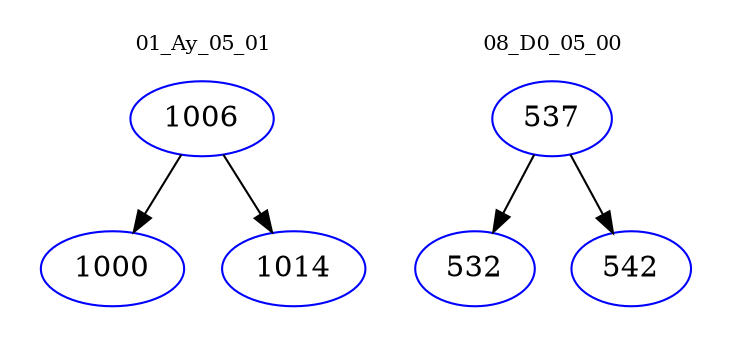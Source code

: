 digraph{
subgraph cluster_0 {
color = white
label = "01_Ay_05_01";
fontsize=10;
T0_1006 [label="1006", color="blue"]
T0_1006 -> T0_1000 [color="black"]
T0_1000 [label="1000", color="blue"]
T0_1006 -> T0_1014 [color="black"]
T0_1014 [label="1014", color="blue"]
}
subgraph cluster_1 {
color = white
label = "08_D0_05_00";
fontsize=10;
T1_537 [label="537", color="blue"]
T1_537 -> T1_532 [color="black"]
T1_532 [label="532", color="blue"]
T1_537 -> T1_542 [color="black"]
T1_542 [label="542", color="blue"]
}
}
